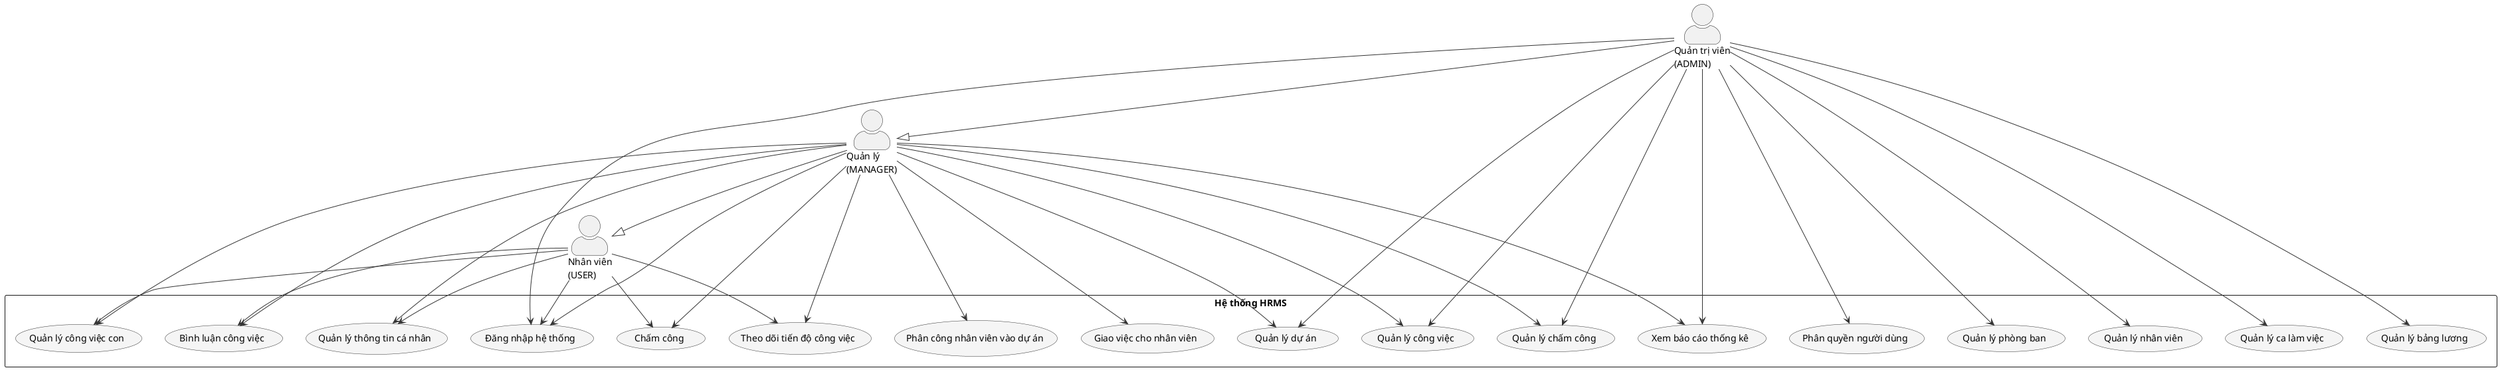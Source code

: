@startuml Hệ thống Quản lý Nhân sự - Use Case Tổng quát

' Định dạng
skinparam actorStyle awesome
skinparam usecase {
  BackgroundColor #F5F5F5
  BorderColor #333333
  ArrowColor #333333
}

' Actor
actor "Quản trị viên\n(ADMIN)" as admin
actor "Quản lý\n(MANAGER)" as manager
actor "Nhân viên\n(USER)" as user

' Usecase chung
rectangle "Hệ thống HRMS" {
  ' Xác thực
  usecase "Đăng nhập hệ thống" as UC_Login
  usecase "Phân quyền người dùng" as UC_Authorization
  
  ' Quản lý thông tin cá nhân
  usecase "Quản lý thông tin cá nhân" as UC_ManageProfile
  
  ' Quản lý phòng ban và nhân viên
  usecase "Quản lý phòng ban" as UC_ManageDepartments
  usecase "Quản lý nhân viên" as UC_ManageEmployees
  
  ' Quản lý chấm công
  usecase "Quản lý ca làm việc" as UC_ManageShifts
  usecase "Quản lý chấm công" as UC_ManageTimekeeping
  usecase "Chấm công" as UC_Timekeeping
  
  ' Quản lý dự án
  usecase "Quản lý dự án" as UC_ManageProjects
  usecase "Phân công nhân viên vào dự án" as UC_AssignToProject
  
  ' Quản lý công việc
  usecase "Quản lý công việc" as UC_ManageTasks
  usecase "Giao việc cho nhân viên" as UC_AssignTasks
  usecase "Theo dõi tiến độ công việc" as UC_TrackTasks
  usecase "Quản lý công việc con" as UC_ManageSubtasks
  usecase "Bình luận công việc" as UC_CommentTasks
  
  ' Quản lý lương
  usecase "Quản lý bảng lương" as UC_ManageSalary
  
  ' Báo cáo
  usecase "Xem báo cáo thống kê" as UC_ViewReports
}

' Mối quan hệ
' Admin
admin --> UC_Login
admin --> UC_Authorization
admin --> UC_ManageDepartments
admin --> UC_ManageEmployees
admin --> UC_ManageShifts
admin --> UC_ManageTimekeeping
admin --> UC_ManageSalary
admin --> UC_ViewReports
admin --> UC_ManageProjects
admin --> UC_ManageTasks

' Manager
manager --> UC_Login
manager --> UC_ManageProfile
manager --> UC_ManageTimekeeping
manager --> UC_Timekeeping
manager --> UC_ViewReports
manager --> UC_ManageProjects
manager --> UC_AssignToProject
manager --> UC_ManageTasks
manager --> UC_AssignTasks
manager --> UC_TrackTasks
manager --> UC_ManageSubtasks
manager --> UC_CommentTasks

' User
user --> UC_Login
user --> UC_ManageProfile
user --> UC_Timekeeping
user --> UC_TrackTasks
user --> UC_ManageSubtasks
user --> UC_CommentTasks

' Kế thừa
admin --|> manager
manager --|> user

@enduml 